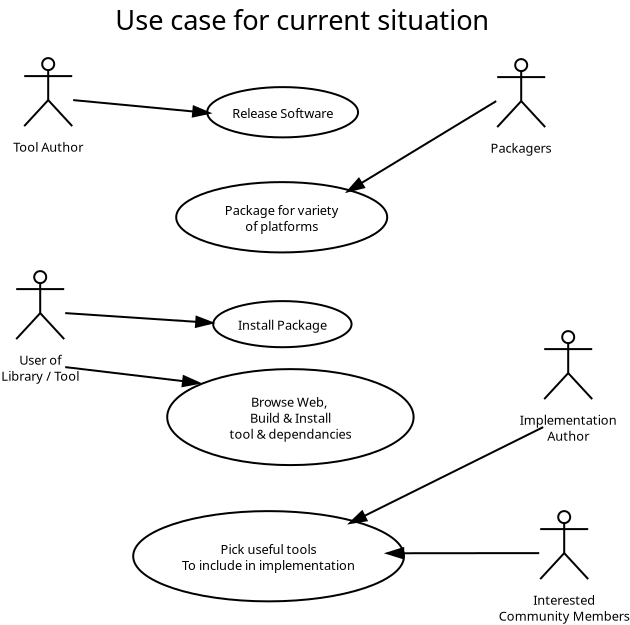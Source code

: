 <?xml version="1.0" encoding="UTF-8"?>
<dia:diagram xmlns:dia="http://www.lysator.liu.se/~alla/dia/"><dia:layer name="Background" visible="true"><dia:object type="UML - Actor" version="0" id="O0"><dia:attribute name="obj_pos"><dia:point val="36.85,6.85"/></dia:attribute><dia:attribute name="obj_bb"><dia:rectangle val="35.4,4.1;38.322,9.845"/></dia:attribute><dia:attribute name="elem_corner"><dia:point val="35.6,4.15"/></dia:attribute><dia:attribute name="elem_width"><dia:real val="2.5"/></dia:attribute><dia:attribute name="elem_height"><dia:real val="5.4"/></dia:attribute><dia:attribute name="text"><dia:composite type="text"><dia:attribute name="string"><dia:string>#Packagers#</dia:string></dia:attribute><dia:attribute name="font"><dia:font family="sans" style="0" name="Courier"/></dia:attribute><dia:attribute name="height"><dia:real val="0.8"/></dia:attribute><dia:attribute name="pos"><dia:point val="36.85,9.4"/></dia:attribute><dia:attribute name="color"><dia:color val="#000000"/></dia:attribute><dia:attribute name="alignment"><dia:enum val="1"/></dia:attribute></dia:composite></dia:attribute></dia:object><dia:object type="UML - Actor" version="0" id="O1"><dia:attribute name="obj_pos"><dia:point val="13.2,6.8"/></dia:attribute><dia:attribute name="obj_bb"><dia:rectangle val="11.625,4.05;14.797,9.845"/></dia:attribute><dia:attribute name="elem_corner"><dia:point val="11.95,4.1"/></dia:attribute><dia:attribute name="elem_width"><dia:real val="2.5"/></dia:attribute><dia:attribute name="elem_height"><dia:real val="5.4"/></dia:attribute><dia:attribute name="text"><dia:composite type="text"><dia:attribute name="string"><dia:string>#Tool Author#</dia:string></dia:attribute><dia:attribute name="font"><dia:font family="sans" style="0" name="Courier"/></dia:attribute><dia:attribute name="height"><dia:real val="0.8"/></dia:attribute><dia:attribute name="pos"><dia:point val="13.2,9.35"/></dia:attribute><dia:attribute name="color"><dia:color val="#000000"/></dia:attribute><dia:attribute name="alignment"><dia:enum val="1"/></dia:attribute></dia:composite></dia:attribute></dia:object><dia:object type="UML - Actor" version="0" id="O2"><dia:attribute name="obj_pos"><dia:point val="12.8,17.45"/></dia:attribute><dia:attribute name="obj_bb"><dia:rectangle val="11.025,14.7;14.598,21.195"/></dia:attribute><dia:attribute name="elem_corner"><dia:point val="11.55,14.75"/></dia:attribute><dia:attribute name="elem_width"><dia:real val="2.5"/></dia:attribute><dia:attribute name="elem_height"><dia:real val="5.4"/></dia:attribute><dia:attribute name="text"><dia:composite type="text"><dia:attribute name="string"><dia:string>#User of
Library / Tool#</dia:string></dia:attribute><dia:attribute name="font"><dia:font family="sans" style="0" name="Courier"/></dia:attribute><dia:attribute name="height"><dia:real val="0.8"/></dia:attribute><dia:attribute name="pos"><dia:point val="12.8,20"/></dia:attribute><dia:attribute name="color"><dia:color val="#000000"/></dia:attribute><dia:attribute name="alignment"><dia:enum val="1"/></dia:attribute></dia:composite></dia:attribute></dia:object><dia:object type="UML - Actor" version="0" id="O3"><dia:attribute name="obj_pos"><dia:point val="39.2,20.45"/></dia:attribute><dia:attribute name="obj_bb"><dia:rectangle val="37.15,17.7;41.373,24.245"/></dia:attribute><dia:attribute name="elem_corner"><dia:point val="37.95,17.75"/></dia:attribute><dia:attribute name="elem_width"><dia:real val="2.5"/></dia:attribute><dia:attribute name="elem_height"><dia:real val="5.4"/></dia:attribute><dia:attribute name="text"><dia:composite type="text"><dia:attribute name="string"><dia:string>#Implementation
Author#</dia:string></dia:attribute><dia:attribute name="font"><dia:font family="sans" style="0" name="Courier"/></dia:attribute><dia:attribute name="height"><dia:real val="0.8"/></dia:attribute><dia:attribute name="pos"><dia:point val="39.2,23"/></dia:attribute><dia:attribute name="color"><dia:color val="#000000"/></dia:attribute><dia:attribute name="alignment"><dia:enum val="1"/></dia:attribute></dia:composite></dia:attribute></dia:object><dia:object type="UML - Actor" version="0" id="O4"><dia:attribute name="obj_pos"><dia:point val="39,29.45"/></dia:attribute><dia:attribute name="obj_bb"><dia:rectangle val="36.15,26.7;41.972,33.245"/></dia:attribute><dia:attribute name="elem_corner"><dia:point val="37.75,26.75"/></dia:attribute><dia:attribute name="elem_width"><dia:real val="2.5"/></dia:attribute><dia:attribute name="elem_height"><dia:real val="5.4"/></dia:attribute><dia:attribute name="text"><dia:composite type="text"><dia:attribute name="string"><dia:string>#Interested
Community Members#</dia:string></dia:attribute><dia:attribute name="font"><dia:font family="sans" style="0" name="Courier"/></dia:attribute><dia:attribute name="height"><dia:real val="0.8"/></dia:attribute><dia:attribute name="pos"><dia:point val="39,32"/></dia:attribute><dia:attribute name="color"><dia:color val="#000000"/></dia:attribute><dia:attribute name="alignment"><dia:enum val="1"/></dia:attribute></dia:composite></dia:attribute></dia:object><dia:object type="UML - Usecase" version="0" id="O5"><dia:attribute name="obj_pos"><dia:point val="21.15,6.15"/></dia:attribute><dia:attribute name="obj_bb"><dia:rectangle val="21.15,6.15;28.4,8.567"/></dia:attribute><dia:attribute name="elem_corner"><dia:point val="21.15,6.15"/></dia:attribute><dia:attribute name="elem_width"><dia:real val="7.25"/></dia:attribute><dia:attribute name="elem_height"><dia:real val="2.417"/></dia:attribute><dia:attribute name="text_outside"><dia:boolean val="false"/></dia:attribute><dia:attribute name="collaboration"><dia:boolean val="false"/></dia:attribute><dia:attribute name="text"><dia:composite type="text"><dia:attribute name="string"><dia:string>#Release Software#</dia:string></dia:attribute><dia:attribute name="font"><dia:font family="sans" style="0" name="Courier"/></dia:attribute><dia:attribute name="height"><dia:real val="0.8"/></dia:attribute><dia:attribute name="pos"><dia:point val="24.775,7.608"/></dia:attribute><dia:attribute name="color"><dia:color val="#000000"/></dia:attribute><dia:attribute name="alignment"><dia:enum val="1"/></dia:attribute></dia:composite></dia:attribute></dia:object><dia:object type="UML - Usecase" version="0" id="O6"><dia:attribute name="obj_pos"><dia:point val="19.6,10.9"/></dia:attribute><dia:attribute name="obj_bb"><dia:rectangle val="19.6,10.9;29.6,14.233"/></dia:attribute><dia:attribute name="elem_corner"><dia:point val="19.6,10.9"/></dia:attribute><dia:attribute name="elem_width"><dia:real val="10"/></dia:attribute><dia:attribute name="elem_height"><dia:real val="3.333"/></dia:attribute><dia:attribute name="text_outside"><dia:boolean val="false"/></dia:attribute><dia:attribute name="collaboration"><dia:boolean val="false"/></dia:attribute><dia:attribute name="text"><dia:composite type="text"><dia:attribute name="string"><dia:string>#Package for variety
of platforms#</dia:string></dia:attribute><dia:attribute name="font"><dia:font family="sans" style="0" name="Courier"/></dia:attribute><dia:attribute name="height"><dia:real val="0.8"/></dia:attribute><dia:attribute name="pos"><dia:point val="24.6,12.417"/></dia:attribute><dia:attribute name="color"><dia:color val="#000000"/></dia:attribute><dia:attribute name="alignment"><dia:enum val="1"/></dia:attribute></dia:composite></dia:attribute></dia:object><dia:object type="UML - Usecase" version="0" id="O7"><dia:attribute name="obj_pos"><dia:point val="21.45,16.85"/></dia:attribute><dia:attribute name="obj_bb"><dia:rectangle val="21.45,16.85;28,19.033"/></dia:attribute><dia:attribute name="elem_corner"><dia:point val="21.45,16.85"/></dia:attribute><dia:attribute name="elem_width"><dia:real val="6.55"/></dia:attribute><dia:attribute name="elem_height"><dia:real val="2.183"/></dia:attribute><dia:attribute name="text_outside"><dia:boolean val="false"/></dia:attribute><dia:attribute name="collaboration"><dia:boolean val="false"/></dia:attribute><dia:attribute name="text"><dia:composite type="text"><dia:attribute name="string"><dia:string>#Install Package#</dia:string></dia:attribute><dia:attribute name="font"><dia:font family="sans" style="0" name="Courier"/></dia:attribute><dia:attribute name="height"><dia:real val="0.8"/></dia:attribute><dia:attribute name="pos"><dia:point val="24.725,18.192"/></dia:attribute><dia:attribute name="color"><dia:color val="#000000"/></dia:attribute><dia:attribute name="alignment"><dia:enum val="1"/></dia:attribute></dia:composite></dia:attribute></dia:object><dia:object type="UML - Usecase" version="0" id="O8"><dia:attribute name="obj_pos"><dia:point val="19.15,20.25"/></dia:attribute><dia:attribute name="obj_bb"><dia:rectangle val="19.15,20.25;30.35,25.05"/></dia:attribute><dia:attribute name="elem_corner"><dia:point val="19.15,20.25"/></dia:attribute><dia:attribute name="elem_width"><dia:real val="11.2"/></dia:attribute><dia:attribute name="elem_height"><dia:real val="4.8"/></dia:attribute><dia:attribute name="text_outside"><dia:boolean val="false"/></dia:attribute><dia:attribute name="collaboration"><dia:boolean val="false"/></dia:attribute><dia:attribute name="text"><dia:composite type="text"><dia:attribute name="string"><dia:string>#Browse Web, 
Build &amp; Install
tool &amp; dependancies#</dia:string></dia:attribute><dia:attribute name="font"><dia:font family="sans" style="0" name="Courier"/></dia:attribute><dia:attribute name="height"><dia:real val="0.8"/></dia:attribute><dia:attribute name="pos"><dia:point val="24.75,22.1"/></dia:attribute><dia:attribute name="color"><dia:color val="#000000"/></dia:attribute><dia:attribute name="alignment"><dia:enum val="1"/></dia:attribute></dia:composite></dia:attribute></dia:object><dia:object type="UML - Message" version="0" id="O9"><dia:attribute name="obj_pos"><dia:point val="14.45,6.8"/></dia:attribute><dia:attribute name="obj_bb"><dia:rectangle val="14.396,6.475;21.388,7.853"/></dia:attribute><dia:attribute name="conn_endpoints"><dia:point val="14.45,6.8"/><dia:point val="21.3,7.45"/></dia:attribute><dia:attribute name="text"><dia:string>##</dia:string></dia:attribute><dia:attribute name="type"><dia:enum val="0"/></dia:attribute><dia:attribute name="text_pos"><dia:point val="17.875,7.125"/></dia:attribute><dia:connections><dia:connection handle="0" to="O1" connection="4"/></dia:connections></dia:object><dia:object type="UML - Message" version="0" id="O10"><dia:attribute name="obj_pos"><dia:point val="35.6,6.85"/></dia:attribute><dia:attribute name="obj_bb"><dia:rectangle val="27.885,6.781;35.669,11.756"/></dia:attribute><dia:attribute name="conn_endpoints"><dia:point val="35.6,6.85"/><dia:point val="28.136,11.388"/></dia:attribute><dia:attribute name="text"><dia:string>##</dia:string></dia:attribute><dia:attribute name="type"><dia:enum val="0"/></dia:attribute><dia:attribute name="text_pos"><dia:point val="31.868,9.119"/></dia:attribute><dia:connections><dia:connection handle="0" to="O0" connection="3"/><dia:connection handle="1" to="O6" connection="2"/></dia:connections></dia:object><dia:object type="UML - Message" version="0" id="O11"><dia:attribute name="obj_pos"><dia:point val="14.05,17.45"/></dia:attribute><dia:attribute name="obj_bb"><dia:rectangle val="13.997,17.046;21.526,18.344"/></dia:attribute><dia:attribute name="conn_endpoints"><dia:point val="14.05,17.45"/><dia:point val="21.45,17.942"/></dia:attribute><dia:attribute name="text"><dia:string>##</dia:string></dia:attribute><dia:attribute name="type"><dia:enum val="0"/></dia:attribute><dia:attribute name="text_pos"><dia:point val="17.75,17.696"/></dia:attribute><dia:connections><dia:connection handle="0" to="O2" connection="4"/><dia:connection handle="1" to="O7" connection="3"/></dia:connections></dia:object><dia:object type="UML - Message" version="0" id="O12"><dia:attribute name="obj_pos"><dia:point val="14.05,20.15"/></dia:attribute><dia:attribute name="obj_bb"><dia:rectangle val="13.994,19.901;20.887,21.356"/></dia:attribute><dia:attribute name="conn_endpoints"><dia:point val="14.05,20.15"/><dia:point val="20.79,20.953"/></dia:attribute><dia:attribute name="text"><dia:string>##</dia:string></dia:attribute><dia:attribute name="type"><dia:enum val="0"/></dia:attribute><dia:attribute name="text_pos"><dia:point val="17.42,20.552"/></dia:attribute><dia:connections><dia:connection handle="0" to="O2" connection="7"/><dia:connection handle="1" to="O8" connection="0"/></dia:connections></dia:object><dia:object type="Standard - Text" version="0" id="O13"><dia:attribute name="obj_pos"><dia:point val="16.55,3.3"/></dia:attribute><dia:attribute name="obj_bb"><dia:rectangle val="16.55,2.007;33.042,4.285"/></dia:attribute><dia:attribute name="text"><dia:composite type="text"><dia:attribute name="string"><dia:string>#Use case for current situation#</dia:string></dia:attribute><dia:attribute name="font"><dia:font family="sans" style="0" name="Courier"/></dia:attribute><dia:attribute name="height"><dia:real val="1.7"/></dia:attribute><dia:attribute name="pos"><dia:point val="16.55,3.3"/></dia:attribute><dia:attribute name="color"><dia:color val="#000000"/></dia:attribute><dia:attribute name="alignment"><dia:enum val="0"/></dia:attribute></dia:composite></dia:attribute></dia:object><dia:object type="UML - Usecase" version="0" id="O14"><dia:attribute name="obj_pos"><dia:point val="17.45,27.35"/></dia:attribute><dia:attribute name="obj_bb"><dia:rectangle val="17.45,27.35;30.1,31.567"/></dia:attribute><dia:attribute name="elem_corner"><dia:point val="17.45,27.35"/></dia:attribute><dia:attribute name="elem_width"><dia:real val="12.65"/></dia:attribute><dia:attribute name="elem_height"><dia:real val="4.217"/></dia:attribute><dia:attribute name="text_outside"><dia:boolean val="false"/></dia:attribute><dia:attribute name="collaboration"><dia:boolean val="false"/></dia:attribute><dia:attribute name="text"><dia:composite type="text"><dia:attribute name="string"><dia:string>#Pick useful tools
To include in implementation#</dia:string></dia:attribute><dia:attribute name="font"><dia:font family="sans" style="0" name="Courier"/></dia:attribute><dia:attribute name="height"><dia:real val="0.8"/></dia:attribute><dia:attribute name="pos"><dia:point val="23.775,29.308"/></dia:attribute><dia:attribute name="color"><dia:color val="#000000"/></dia:attribute><dia:attribute name="alignment"><dia:enum val="1"/></dia:attribute></dia:composite></dia:attribute></dia:object><dia:object type="UML - Message" version="0" id="O15"><dia:attribute name="obj_pos"><dia:point val="37.95,23.15"/></dia:attribute><dia:attribute name="obj_bb"><dia:rectangle val="28.025,23.083;38.017,28.348"/></dia:attribute><dia:attribute name="conn_endpoints"><dia:point val="37.95,23.15"/><dia:point val="28.247,27.968"/></dia:attribute><dia:attribute name="text"><dia:string>##</dia:string></dia:attribute><dia:attribute name="type"><dia:enum val="0"/></dia:attribute><dia:attribute name="text_pos"><dia:point val="33.099,25.559"/></dia:attribute><dia:connections><dia:connection handle="0" to="O3" connection="5"/><dia:connection handle="1" to="O14" connection="2"/></dia:connections></dia:object><dia:object type="UML - Message" version="0" id="O16"><dia:attribute name="obj_pos"><dia:point val="37.75,29.45"/></dia:attribute><dia:attribute name="obj_bb"><dia:rectangle val="30.05,28.804;37.8,29.858"/></dia:attribute><dia:attribute name="conn_endpoints"><dia:point val="37.75,29.45"/><dia:point val="30.1,29.458"/></dia:attribute><dia:attribute name="text"><dia:string>##</dia:string></dia:attribute><dia:attribute name="type"><dia:enum val="0"/></dia:attribute><dia:attribute name="text_pos"><dia:point val="33.925,29.454"/></dia:attribute><dia:connections><dia:connection handle="0" to="O4" connection="3"/><dia:connection handle="1" to="O14" connection="4"/></dia:connections></dia:object></dia:layer></dia:diagram>
